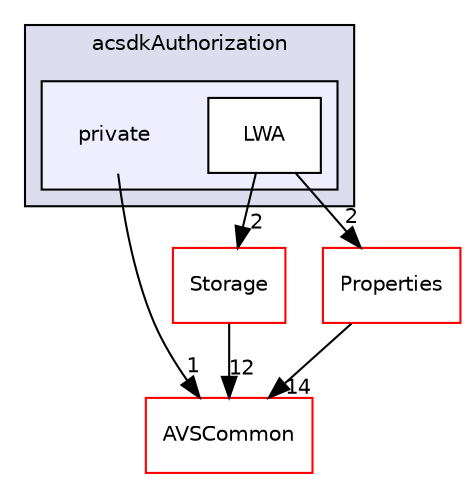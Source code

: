 digraph "/workplace/avs-device-sdk/core/Authorization/acsdkAuthorization/privateInclude/acsdkAuthorization/private" {
  compound=true
  node [ fontsize="10", fontname="Helvetica"];
  edge [ labelfontsize="10", labelfontname="Helvetica"];
  subgraph clusterdir_a6f0e6d9b6194b627bd3d47955fb1590 {
    graph [ bgcolor="#ddddee", pencolor="black", label="acsdkAuthorization" fontname="Helvetica", fontsize="10", URL="dir_a6f0e6d9b6194b627bd3d47955fb1590.html"]
  subgraph clusterdir_0422703349ba381e54a7766353be8d71 {
    graph [ bgcolor="#eeeeff", pencolor="black", label="" URL="dir_0422703349ba381e54a7766353be8d71.html"];
    dir_0422703349ba381e54a7766353be8d71 [shape=plaintext label="private"];
    dir_29682711b8a8645bc98ad5b56e31f52a [shape=box label="LWA" color="black" fillcolor="white" style="filled" URL="dir_29682711b8a8645bc98ad5b56e31f52a.html"];
  }
  }
  dir_d29c5f5a2915d6c5388c9daae4f109c7 [shape=box label="Storage" fillcolor="white" style="filled" color="red" URL="dir_d29c5f5a2915d6c5388c9daae4f109c7.html"];
  dir_13e65effb2bde530b17b3d5eefcd0266 [shape=box label="AVSCommon" fillcolor="white" style="filled" color="red" URL="dir_13e65effb2bde530b17b3d5eefcd0266.html"];
  dir_72f2367c10fd2c46da13e851c6b1e25f [shape=box label="Properties" fillcolor="white" style="filled" color="red" URL="dir_72f2367c10fd2c46da13e851c6b1e25f.html"];
  dir_d29c5f5a2915d6c5388c9daae4f109c7->dir_13e65effb2bde530b17b3d5eefcd0266 [headlabel="12", labeldistance=1.5 headhref="dir_000793_000017.html"];
  dir_72f2367c10fd2c46da13e851c6b1e25f->dir_13e65effb2bde530b17b3d5eefcd0266 [headlabel="14", labeldistance=1.5 headhref="dir_000591_000017.html"];
  dir_0422703349ba381e54a7766353be8d71->dir_13e65effb2bde530b17b3d5eefcd0266 [headlabel="1", labeldistance=1.5 headhref="dir_000581_000017.html"];
  dir_29682711b8a8645bc98ad5b56e31f52a->dir_d29c5f5a2915d6c5388c9daae4f109c7 [headlabel="2", labeldistance=1.5 headhref="dir_000596_000793.html"];
  dir_29682711b8a8645bc98ad5b56e31f52a->dir_72f2367c10fd2c46da13e851c6b1e25f [headlabel="2", labeldistance=1.5 headhref="dir_000596_000591.html"];
}
